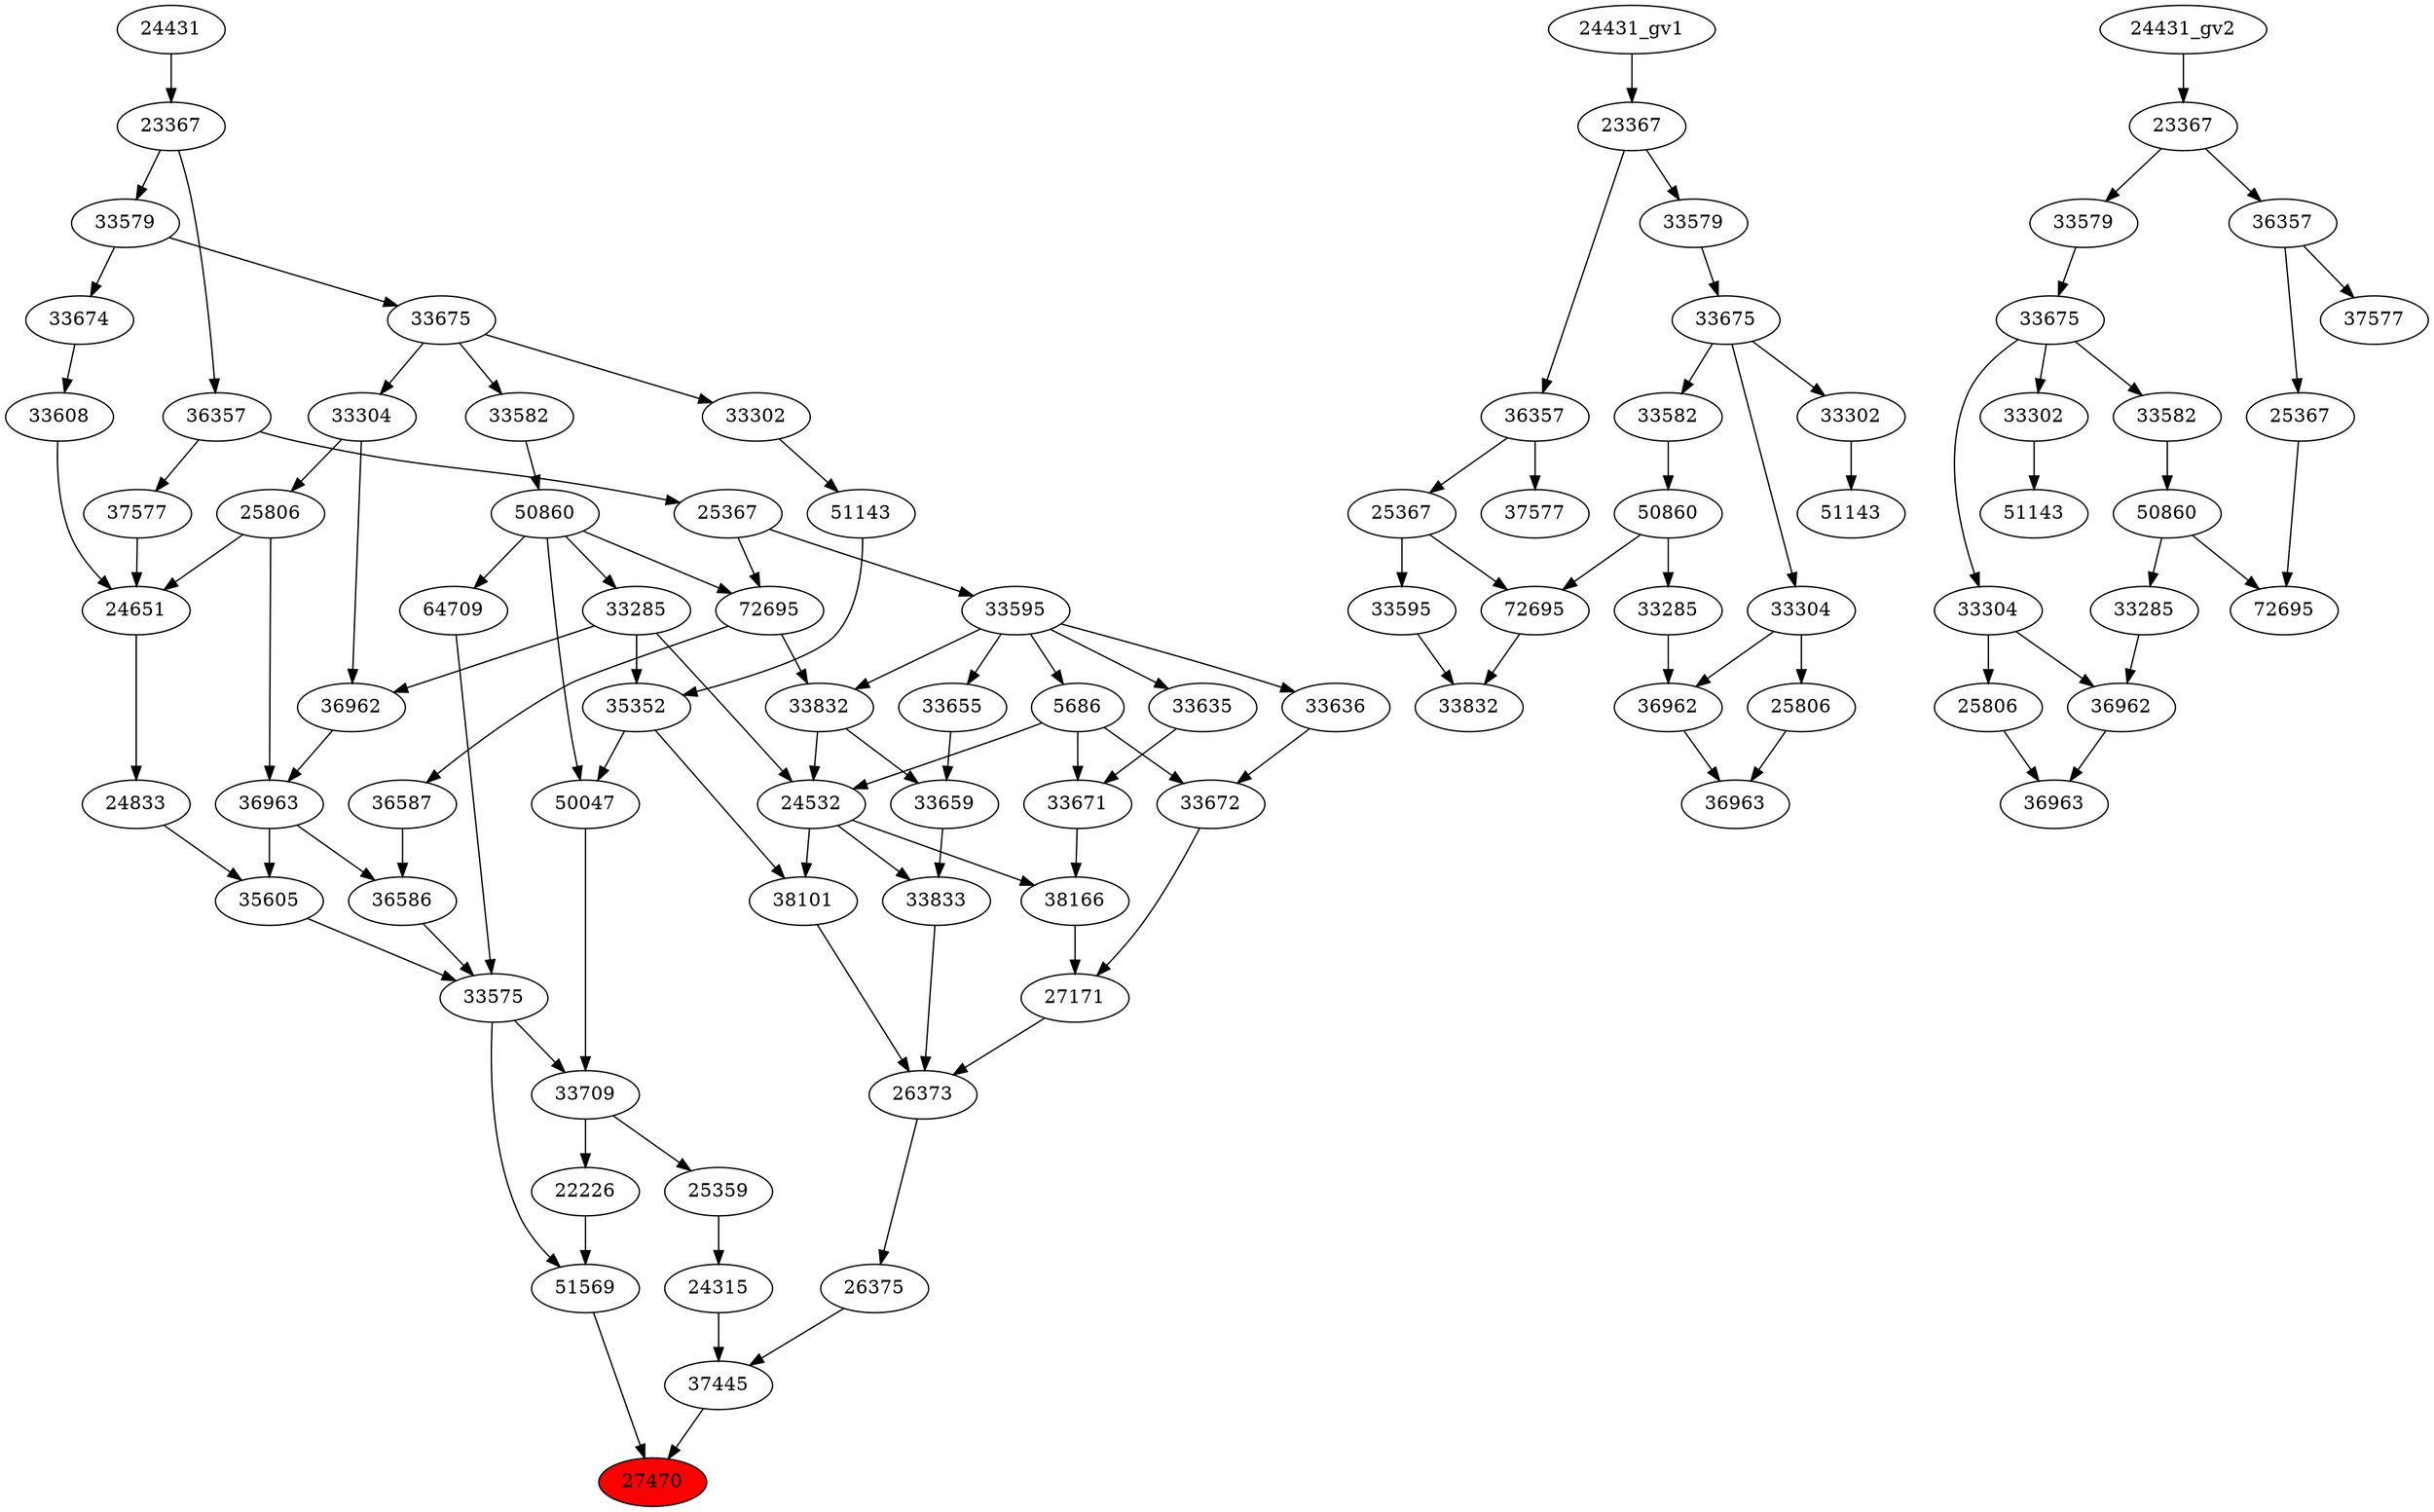 strict digraph root {
	node [label="\N"];
	{
		node [fillcolor="",
			label="\N",
			style=""
		];
		27470		 [fillcolor=red,
			label=27470,
			style=filled];
		37445		 [label=37445];
		37445 -> 27470;
		51569		 [label=51569];
		51569 -> 27470;
		24315		 [label=24315];
		24315 -> 37445;
		26375		 [label=26375];
		26375 -> 37445;
		33575		 [label=33575];
		33575 -> 51569;
		33709		 [label=33709];
		33575 -> 33709;
		22226		 [label=22226];
		22226 -> 51569;
		25359		 [label=25359];
		25359 -> 24315;
		26373		 [label=26373];
		26373 -> 26375;
		36586		 [label=36586];
		36586 -> 33575;
		35605		 [label=35605];
		35605 -> 33575;
		64709		 [label=64709];
		64709 -> 33575;
		33709 -> 22226;
		33709 -> 25359;
		27171		 [label=27171];
		27171 -> 26373;
		38101		 [label=38101];
		38101 -> 26373;
		33833		 [label=33833];
		33833 -> 26373;
		36587		 [label=36587];
		36587 -> 36586;
		36963		 [label=36963];
		36963 -> 36586;
		36963 -> 35605;
		24833		 [label=24833];
		24833 -> 35605;
		50860		 [label=50860];
		50860 -> 64709;
		50047		 [label=50047];
		50860 -> 50047;
		72695		 [label=72695];
		50860 -> 72695;
		33285		 [label=33285];
		50860 -> 33285;
		50047 -> 33709;
		33672		 [label=33672];
		33672 -> 27171;
		38166		 [label=38166];
		38166 -> 27171;
		24532		 [label=24532];
		24532 -> 38101;
		24532 -> 33833;
		24532 -> 38166;
		35352		 [label=35352];
		35352 -> 38101;
		35352 -> 50047;
		33659		 [label=33659];
		33659 -> 33833;
		72695 -> 36587;
		33832		 [label=33832];
		72695 -> 33832;
		36962		 [label=36962];
		36962 -> 36963;
		25806		 [label=25806];
		25806 -> 36963;
		24651		 [label=24651];
		25806 -> 24651;
		24651 -> 24833;
		33582		 [label=33582];
		33582 -> 50860;
		33636		 [label=33636];
		33636 -> 33672;
		5686		 [label=5686];
		5686 -> 33672;
		5686 -> 24532;
		33671		 [label=33671];
		5686 -> 33671;
		33671 -> 38166;
		33285 -> 24532;
		33285 -> 35352;
		33285 -> 36962;
		33832 -> 24532;
		33832 -> 33659;
		51143		 [label=51143];
		51143 -> 35352;
		33655		 [label=33655];
		33655 -> 33659;
		25367		 [label=25367];
		25367 -> 72695;
		33595		 [label=33595];
		25367 -> 33595;
		33304		 [label=33304];
		33304 -> 36962;
		33304 -> 25806;
		33608		 [label=33608];
		33608 -> 24651;
		37577		 [label=37577];
		37577 -> 24651;
		33675		 [label=33675];
		33675 -> 33582;
		33675 -> 33304;
		33302		 [label=33302];
		33675 -> 33302;
		33595 -> 33636;
		33595 -> 5686;
		33595 -> 33832;
		33595 -> 33655;
		33635		 [label=33635];
		33595 -> 33635;
		33635 -> 33671;
		33302 -> 51143;
		36357		 [label=36357];
		36357 -> 25367;
		36357 -> 37577;
		33674		 [label=33674];
		33674 -> 33608;
		33579		 [label=33579];
		33579 -> 33675;
		33579 -> 33674;
		23367		 [label=23367];
		23367 -> 36357;
		23367 -> 33579;
		24431		 [label=24431];
		24431 -> 23367;
	}
	{
		node [label="\N"];
		"36963_gv1"		 [label=36963];
		"36962_gv1"		 [label=36962];
		"36962_gv1" -> "36963_gv1";
		"25806_gv1"		 [label=25806];
		"25806_gv1" -> "36963_gv1";
		"50860_gv1"		 [label=50860];
		"72695_gv1"		 [label=72695];
		"50860_gv1" -> "72695_gv1";
		"33285_gv1"		 [label=33285];
		"50860_gv1" -> "33285_gv1";
		"33582_gv1"		 [label=33582];
		"33582_gv1" -> "50860_gv1";
		"33832_gv1"		 [label=33832];
		"72695_gv1" -> "33832_gv1";
		"25367_gv1"		 [label=25367];
		"25367_gv1" -> "72695_gv1";
		"33595_gv1"		 [label=33595];
		"25367_gv1" -> "33595_gv1";
		"33285_gv1" -> "36962_gv1";
		"33304_gv1"		 [label=33304];
		"33304_gv1" -> "36962_gv1";
		"33304_gv1" -> "25806_gv1";
		"33675_gv1"		 [label=33675];
		"33675_gv1" -> "33582_gv1";
		"33675_gv1" -> "33304_gv1";
		"33302_gv1"		 [label=33302];
		"33675_gv1" -> "33302_gv1";
		"33595_gv1" -> "33832_gv1";
		"51143_gv1"		 [label=51143];
		"33302_gv1" -> "51143_gv1";
		"36357_gv1"		 [label=36357];
		"36357_gv1" -> "25367_gv1";
		"37577_gv1"		 [label=37577];
		"36357_gv1" -> "37577_gv1";
		"33579_gv1"		 [label=33579];
		"33579_gv1" -> "33675_gv1";
		"23367_gv1"		 [label=23367];
		"23367_gv1" -> "36357_gv1";
		"23367_gv1" -> "33579_gv1";
		"24431_gv1" -> "23367_gv1";
	}
	{
		node [label="\N"];
		"36963_gv2"		 [label=36963];
		"36962_gv2"		 [label=36962];
		"36962_gv2" -> "36963_gv2";
		"25806_gv2"		 [label=25806];
		"25806_gv2" -> "36963_gv2";
		"33285_gv2"		 [label=33285];
		"33285_gv2" -> "36962_gv2";
		"33304_gv2"		 [label=33304];
		"33304_gv2" -> "36962_gv2";
		"33304_gv2" -> "25806_gv2";
		"50860_gv2"		 [label=50860];
		"50860_gv2" -> "33285_gv2";
		"72695_gv2"		 [label=72695];
		"50860_gv2" -> "72695_gv2";
		"51143_gv2"		 [label=51143];
		"33302_gv2"		 [label=33302];
		"33302_gv2" -> "51143_gv2";
		"33582_gv2"		 [label=33582];
		"33582_gv2" -> "50860_gv2";
		"33675_gv2"		 [label=33675];
		"33675_gv2" -> "33304_gv2";
		"33675_gv2" -> "33302_gv2";
		"33675_gv2" -> "33582_gv2";
		"25367_gv2"		 [label=25367];
		"25367_gv2" -> "72695_gv2";
		"33579_gv2"		 [label=33579];
		"33579_gv2" -> "33675_gv2";
		"36357_gv2"		 [label=36357];
		"36357_gv2" -> "25367_gv2";
		"37577_gv2"		 [label=37577];
		"36357_gv2" -> "37577_gv2";
		"23367_gv2"		 [label=23367];
		"23367_gv2" -> "33579_gv2";
		"23367_gv2" -> "36357_gv2";
		"24431_gv2" -> "23367_gv2";
	}
}

